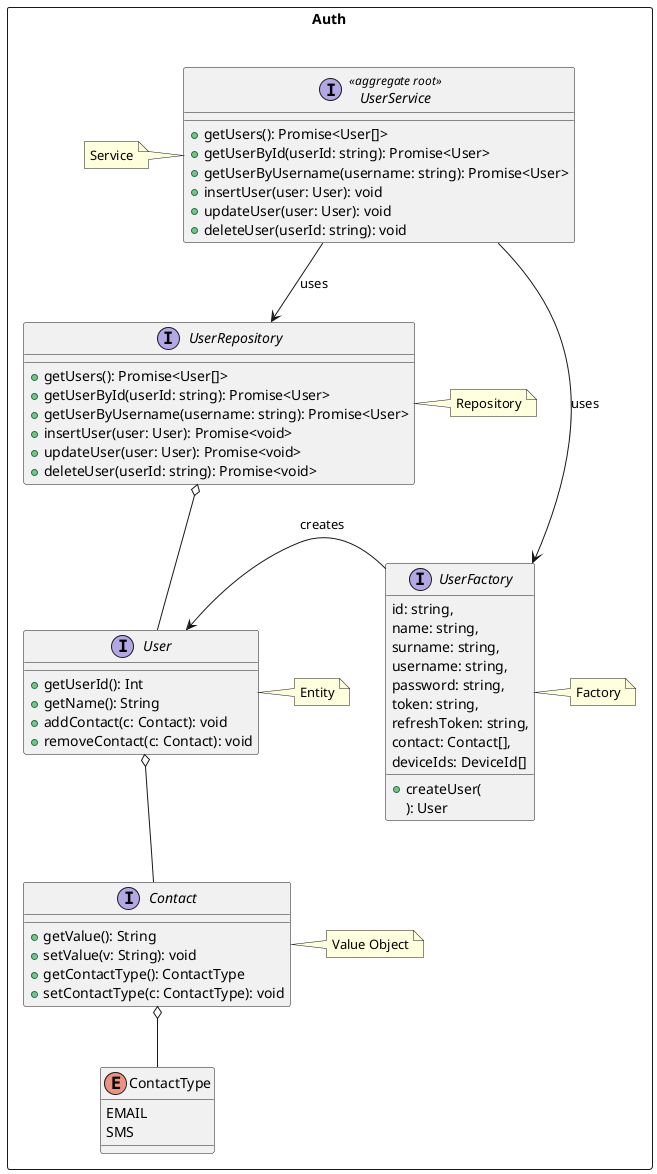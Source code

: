 @startuml

package Auth <<Rectangle>> {

    !startsub AuthRoot

    interface UserService <<aggregate root>> {
      + getUsers(): Promise<User[]>
      + getUserById(userId: string): Promise<User>
      + getUserByUsername(username: string): Promise<User>
      + insertUser(user: User): void
      + updateUser(user: User): void
      + deleteUser(userId: string): void
    }

    !endsub AuthRoot

    note left of UserService: Service
    UserService --> UserRepository : uses
    UserService --> UserFactory : uses

    interface UserRepository {
      + getUsers(): Promise<User[]>
      + getUserById(userId: string): Promise<User>
      + getUserByUsername(username: string): Promise<User>
      + insertUser(user: User): Promise<void>
      + updateUser(user: User): Promise<void>
      + deleteUser(userId: string): Promise<void>
    }
    note right of UserRepository : Repository
    UserRepository o-- User

    interface UserFactory {
          + createUser(
            id: string,
            name: string,
            surname: string,
            username: string,
            password: string,
            token: string,
            refreshToken: string,
            contact: Contact[],
            deviceIds: DeviceId[]
          ): User
    }
    note right of UserFactory : Factory
    UserFactory -left-> User : creates


    interface User {
     + getUserId(): Int
     + getName(): String
     + addContact(c: Contact): void
     + removeContact(c: Contact): void
    }
    note right: Entity
    User o-- Contact

    interface Contact {
     + getValue(): String
     + setValue(v: String): void
     + getContactType(): ContactType
     + setContactType(c: ContactType): void
    }
    note right: Value Object

    enum ContactType {
      EMAIL
      SMS
    }
    Contact o-- ContactType

}
@enduml
